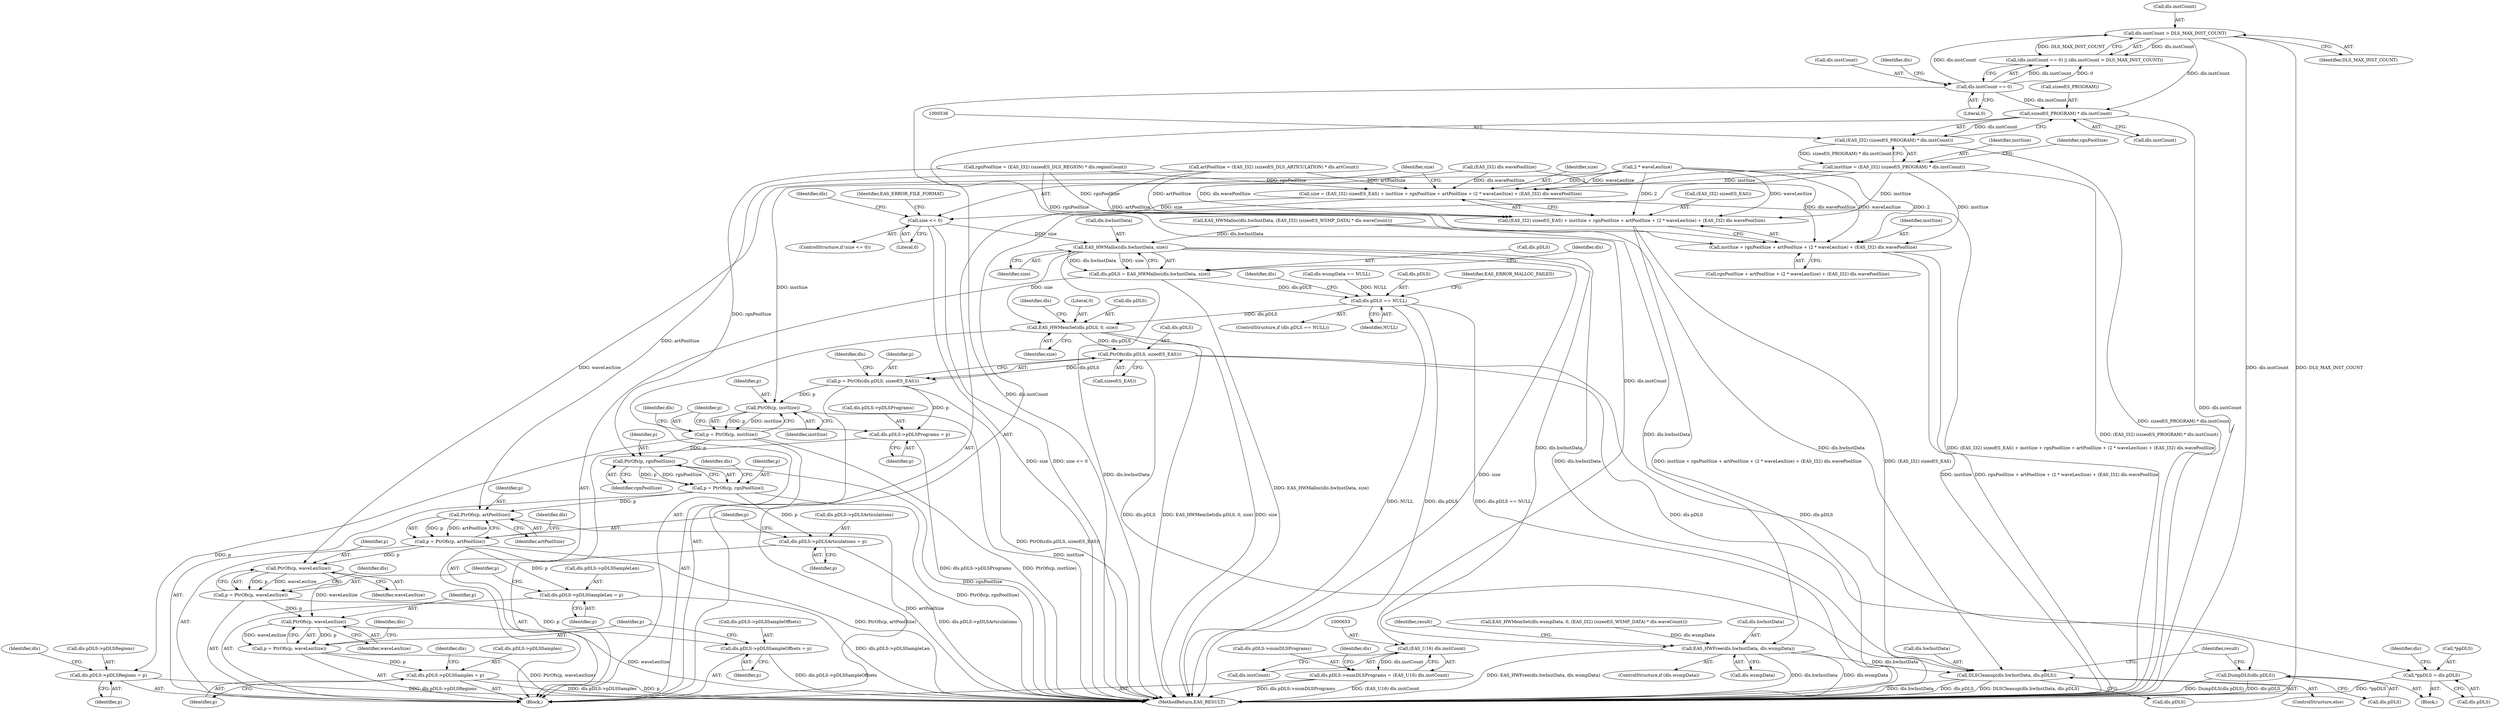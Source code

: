 digraph "0_Android_cadfb7a3c96d4fef06656cf37143e1b3e62cae86@API" {
"1000537" [label="(Call,sizeof(S_PROGRAM) * dls.instCount)"];
"1000524" [label="(Call,dls.instCount > DLS_MAX_INST_COUNT)"];
"1000519" [label="(Call,dls.instCount == 0)"];
"1000535" [label="(Call,(EAS_I32) (sizeof(S_PROGRAM) * dls.instCount))"];
"1000533" [label="(Call,instSize = (EAS_I32) (sizeof(S_PROGRAM) * dls.instCount))"];
"1000577" [label="(Call,size = (EAS_I32) sizeof(S_EAS) + instSize + rgnPoolSize + artPoolSize + (2 * waveLenSize) + (EAS_I32) dls.wavePoolSize)"];
"1000600" [label="(Call,size <= 0)"];
"1000610" [label="(Call,EAS_HWMalloc(dls.hwInstData, size))"];
"1000606" [label="(Call,dls.pDLS = EAS_HWMalloc(dls.hwInstData, size))"];
"1000616" [label="(Call,dls.pDLS == NULL)"];
"1000625" [label="(Call,EAS_HWMemSet(dls.pDLS, 0, size))"];
"1000640" [label="(Call,PtrOfs(dls.pDLS, sizeof(S_EAS)))"];
"1000638" [label="(Call,p = PtrOfs(dls.pDLS, sizeof(S_EAS)))"];
"1000657" [label="(Call,dls.pDLS->pDLSPrograms = p)"];
"1000666" [label="(Call,PtrOfs(p, instSize))"];
"1000664" [label="(Call,p = PtrOfs(p, instSize))"];
"1000669" [label="(Call,dls.pDLS->pDLSRegions = p)"];
"1000689" [label="(Call,PtrOfs(p, rgnPoolSize))"];
"1000687" [label="(Call,p = PtrOfs(p, rgnPoolSize))"];
"1000703" [label="(Call,dls.pDLS->pDLSArticulations = p)"];
"1000712" [label="(Call,PtrOfs(p, artPoolSize))"];
"1000710" [label="(Call,p = PtrOfs(p, artPoolSize))"];
"1000726" [label="(Call,dls.pDLS->pDLSSampleLen = p)"];
"1000735" [label="(Call,PtrOfs(p, waveLenSize))"];
"1000733" [label="(Call,p = PtrOfs(p, waveLenSize))"];
"1000738" [label="(Call,dls.pDLS->pDLSSampleOffsets = p)"];
"1000747" [label="(Call,PtrOfs(p, waveLenSize))"];
"1000745" [label="(Call,p = PtrOfs(p, waveLenSize))"];
"1000750" [label="(Call,dls.pDLS->pDLSSamples = p)"];
"1000817" [label="(Call,*ppDLS = dls.pDLS)"];
"1000823" [label="(Call,DumpDLS(dls.pDLS))"];
"1000828" [label="(Call,DLSCleanup(dls.hwInstData, dls.pDLS))"];
"1000805" [label="(Call,EAS_HWFree(dls.hwInstData, dls.wsmpData))"];
"1000579" [label="(Call,(EAS_I32) sizeof(S_EAS) + instSize + rgnPoolSize + artPoolSize + (2 * waveLenSize) + (EAS_I32) dls.wavePoolSize)"];
"1000584" [label="(Call,instSize + rgnPoolSize + artPoolSize + (2 * waveLenSize) + (EAS_I32) dls.wavePoolSize)"];
"1000652" [label="(Call,(EAS_U16) dls.instCount)"];
"1000646" [label="(Call,dls.pDLS->numDLSPrograms = (EAS_U16) dls.instCount)"];
"1000713" [label="(Identifier,p)"];
"1000615" [label="(ControlStructure,if (dls.pDLS == NULL))"];
"1000836" [label="(Identifier,result)"];
"1000749" [label="(Identifier,waveLenSize)"];
"1000689" [label="(Call,PtrOfs(p, rgnPoolSize))"];
"1000748" [label="(Identifier,p)"];
"1000611" [label="(Call,dls.hwInstData)"];
"1000599" [label="(ControlStructure,if (size <= 0))"];
"1000580" [label="(Call,(EAS_I32) sizeof(S_EAS))"];
"1000639" [label="(Identifier,p)"];
"1000669" [label="(Call,dls.pDLS->pDLSRegions = p)"];
"1000667" [label="(Identifier,p)"];
"1000704" [label="(Call,dls.pDLS->pDLSArticulations)"];
"1000594" [label="(Call,(EAS_I32) dls.wavePoolSize)"];
"1000712" [label="(Call,PtrOfs(p, artPoolSize))"];
"1000756" [label="(Identifier,p)"];
"1000747" [label="(Call,PtrOfs(p, waveLenSize))"];
"1000484" [label="(Block,)"];
"1000691" [label="(Identifier,rgnPoolSize)"];
"1000820" [label="(Call,dls.pDLS)"];
"1000666" [label="(Call,PtrOfs(p, instSize))"];
"1000537" [label="(Call,sizeof(S_PROGRAM) * dls.instCount)"];
"1000557" [label="(Call,artPoolSize = (EAS_I32) (sizeof(S_DLS_ARTICULATION) * dls.artCount))"];
"1000620" [label="(Identifier,NULL)"];
"1000668" [label="(Identifier,instSize)"];
"1000591" [label="(Call,2 * waveLenSize)"];
"1000823" [label="(Call,DumpDLS(dls.pDLS))"];
"1000829" [label="(Call,dls.hwInstData)"];
"1000630" [label="(Identifier,size)"];
"1000626" [label="(Call,dls.pDLS)"];
"1000460" [label="(Call,EAS_HWMemSet(dls.wsmpData, 0, (EAS_I32) (sizeof(S_WSMP_DATA) * dls.waveCount)))"];
"1000703" [label="(Call,dls.pDLS->pDLSArticulations = p)"];
"1000837" [label="(MethodReturn,EAS_RESULT)"];
"1000606" [label="(Call,dls.pDLS = EAS_HWMalloc(dls.hwInstData, size))"];
"1000610" [label="(Call,EAS_HWMalloc(dls.hwInstData, size))"];
"1000657" [label="(Call,dls.pDLS->pDLSPrograms = p)"];
"1000579" [label="(Call,(EAS_I32) sizeof(S_EAS) + instSize + rgnPoolSize + artPoolSize + (2 * waveLenSize) + (EAS_I32) dls.wavePoolSize)"];
"1000675" [label="(Identifier,p)"];
"1000737" [label="(Identifier,waveLenSize)"];
"1000710" [label="(Call,p = PtrOfs(p, artPoolSize))"];
"1000647" [label="(Call,dls.pDLS->numDLSPrograms)"];
"1000523" [label="(Literal,0)"];
"1000670" [label="(Call,dls.pDLS->pDLSRegions)"];
"1000711" [label="(Identifier,p)"];
"1000806" [label="(Call,dls.hwInstData)"];
"1000736" [label="(Identifier,p)"];
"1000649" [label="(Identifier,dls)"];
"1000534" [label="(Identifier,instSize)"];
"1000672" [label="(Identifier,dls)"];
"1000732" [label="(Identifier,p)"];
"1000524" [label="(Call,dls.instCount > DLS_MAX_INST_COUNT)"];
"1000814" [label="(Identifier,result)"];
"1000520" [label="(Call,dls.instCount)"];
"1000714" [label="(Identifier,artPoolSize)"];
"1000525" [label="(Call,dls.instCount)"];
"1000825" [label="(Identifier,dls)"];
"1000817" [label="(Call,*ppDLS = dls.pDLS)"];
"1000735" [label="(Call,PtrOfs(p, waveLenSize))"];
"1000538" [label="(Call,sizeof(S_PROGRAM))"];
"1000744" [label="(Identifier,p)"];
"1000644" [label="(Call,sizeof(S_EAS))"];
"1000601" [label="(Identifier,size)"];
"1000664" [label="(Call,p = PtrOfs(p, instSize))"];
"1000759" [label="(Identifier,dls)"];
"1000805" [label="(Call,EAS_HWFree(dls.hwInstData, dls.wsmpData))"];
"1000600" [label="(Call,size <= 0)"];
"1000627" [label="(Identifier,dls)"];
"1000451" [label="(Call,dls.wsmpData == NULL)"];
"1000652" [label="(Call,(EAS_U16) dls.instCount)"];
"1000741" [label="(Identifier,dls)"];
"1000614" [label="(Identifier,size)"];
"1000753" [label="(Identifier,dls)"];
"1000544" [label="(Identifier,rgnPoolSize)"];
"1000618" [label="(Identifier,dls)"];
"1000734" [label="(Identifier,p)"];
"1000543" [label="(Call,rgnPoolSize = (EAS_I32) (sizeof(S_DLS_REGION) * dls.regionCount))"];
"1000577" [label="(Call,size = (EAS_I32) sizeof(S_EAS) + instSize + rgnPoolSize + artPoolSize + (2 * waveLenSize) + (EAS_I32) dls.wavePoolSize)"];
"1000727" [label="(Call,dls.pDLS->pDLSSampleLen)"];
"1000746" [label="(Identifier,p)"];
"1000654" [label="(Call,dls.instCount)"];
"1000526" [label="(Identifier,dls)"];
"1000738" [label="(Call,dls.pDLS->pDLSSampleOffsets = p)"];
"1000586" [label="(Call,rgnPoolSize + artPoolSize + (2 * waveLenSize) + (EAS_I32) dls.wavePoolSize)"];
"1000535" [label="(Call,(EAS_I32) (sizeof(S_PROGRAM) * dls.instCount))"];
"1000801" [label="(ControlStructure,if (dls.wsmpData))"];
"1000695" [label="(Identifier,dls)"];
"1000688" [label="(Identifier,p)"];
"1000663" [label="(Identifier,p)"];
"1000816" [label="(Block,)"];
"1000658" [label="(Call,dls.pDLS->pDLSPrograms)"];
"1000585" [label="(Identifier,instSize)"];
"1000751" [label="(Call,dls.pDLS->pDLSSamples)"];
"1000690" [label="(Identifier,p)"];
"1000809" [label="(Call,dls.wsmpData)"];
"1000718" [label="(Identifier,dls)"];
"1000528" [label="(Identifier,DLS_MAX_INST_COUNT)"];
"1000602" [label="(Literal,0)"];
"1000827" [label="(ControlStructure,else)"];
"1000608" [label="(Identifier,dls)"];
"1000641" [label="(Call,dls.pDLS)"];
"1000745" [label="(Call,p = PtrOfs(p, waveLenSize))"];
"1000638" [label="(Call,p = PtrOfs(dls.pDLS, sizeof(S_EAS)))"];
"1000584" [label="(Call,instSize + rgnPoolSize + artPoolSize + (2 * waveLenSize) + (EAS_I32) dls.wavePoolSize)"];
"1000818" [label="(Call,*ppDLS)"];
"1000540" [label="(Call,dls.instCount)"];
"1000616" [label="(Call,dls.pDLS == NULL)"];
"1000578" [label="(Identifier,size)"];
"1000640" [label="(Call,PtrOfs(dls.pDLS, sizeof(S_EAS)))"];
"1000533" [label="(Call,instSize = (EAS_I32) (sizeof(S_PROGRAM) * dls.instCount))"];
"1000665" [label="(Identifier,p)"];
"1000625" [label="(Call,EAS_HWMemSet(dls.pDLS, 0, size))"];
"1000733" [label="(Call,p = PtrOfs(p, waveLenSize))"];
"1000438" [label="(Call,EAS_HWMalloc(dls.hwInstData, (EAS_I32) (sizeof(S_WSMP_DATA) * dls.waveCount)))"];
"1000726" [label="(Call,dls.pDLS->pDLSSampleLen = p)"];
"1000828" [label="(Call,DLSCleanup(dls.hwInstData, dls.pDLS))"];
"1000660" [label="(Identifier,dls)"];
"1000605" [label="(Identifier,EAS_ERROR_FILE_FORMAT)"];
"1000519" [label="(Call,dls.instCount == 0)"];
"1000634" [label="(Identifier,dls)"];
"1000518" [label="(Call,(dls.instCount == 0) || (dls.instCount > DLS_MAX_INST_COUNT))"];
"1000679" [label="(Identifier,dls)"];
"1000646" [label="(Call,dls.pDLS->numDLSPrograms = (EAS_U16) dls.instCount)"];
"1000607" [label="(Call,dls.pDLS)"];
"1000709" [label="(Identifier,p)"];
"1000687" [label="(Call,p = PtrOfs(p, rgnPoolSize))"];
"1000739" [label="(Call,dls.pDLS->pDLSSampleOffsets)"];
"1000617" [label="(Call,dls.pDLS)"];
"1000832" [label="(Call,dls.pDLS)"];
"1000624" [label="(Identifier,EAS_ERROR_MALLOC_FAILED)"];
"1000824" [label="(Call,dls.pDLS)"];
"1000629" [label="(Literal,0)"];
"1000750" [label="(Call,dls.pDLS->pDLSSamples = p)"];
"1000537" -> "1000535"  [label="AST: "];
"1000537" -> "1000540"  [label="CFG: "];
"1000538" -> "1000537"  [label="AST: "];
"1000540" -> "1000537"  [label="AST: "];
"1000535" -> "1000537"  [label="CFG: "];
"1000537" -> "1000837"  [label="DDG: dls.instCount"];
"1000537" -> "1000535"  [label="DDG: dls.instCount"];
"1000524" -> "1000537"  [label="DDG: dls.instCount"];
"1000519" -> "1000537"  [label="DDG: dls.instCount"];
"1000537" -> "1000652"  [label="DDG: dls.instCount"];
"1000524" -> "1000518"  [label="AST: "];
"1000524" -> "1000528"  [label="CFG: "];
"1000525" -> "1000524"  [label="AST: "];
"1000528" -> "1000524"  [label="AST: "];
"1000518" -> "1000524"  [label="CFG: "];
"1000524" -> "1000837"  [label="DDG: dls.instCount"];
"1000524" -> "1000837"  [label="DDG: DLS_MAX_INST_COUNT"];
"1000524" -> "1000518"  [label="DDG: dls.instCount"];
"1000524" -> "1000518"  [label="DDG: DLS_MAX_INST_COUNT"];
"1000519" -> "1000524"  [label="DDG: dls.instCount"];
"1000519" -> "1000518"  [label="AST: "];
"1000519" -> "1000523"  [label="CFG: "];
"1000520" -> "1000519"  [label="AST: "];
"1000523" -> "1000519"  [label="AST: "];
"1000526" -> "1000519"  [label="CFG: "];
"1000518" -> "1000519"  [label="CFG: "];
"1000519" -> "1000837"  [label="DDG: dls.instCount"];
"1000519" -> "1000518"  [label="DDG: dls.instCount"];
"1000519" -> "1000518"  [label="DDG: 0"];
"1000535" -> "1000533"  [label="AST: "];
"1000536" -> "1000535"  [label="AST: "];
"1000533" -> "1000535"  [label="CFG: "];
"1000535" -> "1000837"  [label="DDG: sizeof(S_PROGRAM) * dls.instCount"];
"1000535" -> "1000533"  [label="DDG: sizeof(S_PROGRAM) * dls.instCount"];
"1000533" -> "1000484"  [label="AST: "];
"1000534" -> "1000533"  [label="AST: "];
"1000544" -> "1000533"  [label="CFG: "];
"1000533" -> "1000837"  [label="DDG: (EAS_I32) (sizeof(S_PROGRAM) * dls.instCount)"];
"1000533" -> "1000577"  [label="DDG: instSize"];
"1000533" -> "1000579"  [label="DDG: instSize"];
"1000533" -> "1000584"  [label="DDG: instSize"];
"1000533" -> "1000666"  [label="DDG: instSize"];
"1000577" -> "1000484"  [label="AST: "];
"1000577" -> "1000579"  [label="CFG: "];
"1000578" -> "1000577"  [label="AST: "];
"1000579" -> "1000577"  [label="AST: "];
"1000601" -> "1000577"  [label="CFG: "];
"1000577" -> "1000837"  [label="DDG: (EAS_I32) sizeof(S_EAS) + instSize + rgnPoolSize + artPoolSize + (2 * waveLenSize) + (EAS_I32) dls.wavePoolSize"];
"1000543" -> "1000577"  [label="DDG: rgnPoolSize"];
"1000557" -> "1000577"  [label="DDG: artPoolSize"];
"1000591" -> "1000577"  [label="DDG: 2"];
"1000591" -> "1000577"  [label="DDG: waveLenSize"];
"1000594" -> "1000577"  [label="DDG: dls.wavePoolSize"];
"1000577" -> "1000600"  [label="DDG: size"];
"1000600" -> "1000599"  [label="AST: "];
"1000600" -> "1000602"  [label="CFG: "];
"1000601" -> "1000600"  [label="AST: "];
"1000602" -> "1000600"  [label="AST: "];
"1000605" -> "1000600"  [label="CFG: "];
"1000608" -> "1000600"  [label="CFG: "];
"1000600" -> "1000837"  [label="DDG: size <= 0"];
"1000600" -> "1000837"  [label="DDG: size"];
"1000600" -> "1000610"  [label="DDG: size"];
"1000610" -> "1000606"  [label="AST: "];
"1000610" -> "1000614"  [label="CFG: "];
"1000611" -> "1000610"  [label="AST: "];
"1000614" -> "1000610"  [label="AST: "];
"1000606" -> "1000610"  [label="CFG: "];
"1000610" -> "1000837"  [label="DDG: size"];
"1000610" -> "1000837"  [label="DDG: dls.hwInstData"];
"1000610" -> "1000606"  [label="DDG: dls.hwInstData"];
"1000610" -> "1000606"  [label="DDG: size"];
"1000438" -> "1000610"  [label="DDG: dls.hwInstData"];
"1000610" -> "1000625"  [label="DDG: size"];
"1000610" -> "1000805"  [label="DDG: dls.hwInstData"];
"1000610" -> "1000828"  [label="DDG: dls.hwInstData"];
"1000606" -> "1000484"  [label="AST: "];
"1000607" -> "1000606"  [label="AST: "];
"1000618" -> "1000606"  [label="CFG: "];
"1000606" -> "1000837"  [label="DDG: EAS_HWMalloc(dls.hwInstData, size)"];
"1000606" -> "1000616"  [label="DDG: dls.pDLS"];
"1000616" -> "1000615"  [label="AST: "];
"1000616" -> "1000620"  [label="CFG: "];
"1000617" -> "1000616"  [label="AST: "];
"1000620" -> "1000616"  [label="AST: "];
"1000624" -> "1000616"  [label="CFG: "];
"1000627" -> "1000616"  [label="CFG: "];
"1000616" -> "1000837"  [label="DDG: dls.pDLS"];
"1000616" -> "1000837"  [label="DDG: dls.pDLS == NULL"];
"1000616" -> "1000837"  [label="DDG: NULL"];
"1000451" -> "1000616"  [label="DDG: NULL"];
"1000616" -> "1000625"  [label="DDG: dls.pDLS"];
"1000625" -> "1000484"  [label="AST: "];
"1000625" -> "1000630"  [label="CFG: "];
"1000626" -> "1000625"  [label="AST: "];
"1000629" -> "1000625"  [label="AST: "];
"1000630" -> "1000625"  [label="AST: "];
"1000634" -> "1000625"  [label="CFG: "];
"1000625" -> "1000837"  [label="DDG: size"];
"1000625" -> "1000837"  [label="DDG: EAS_HWMemSet(dls.pDLS, 0, size)"];
"1000625" -> "1000640"  [label="DDG: dls.pDLS"];
"1000640" -> "1000638"  [label="AST: "];
"1000640" -> "1000644"  [label="CFG: "];
"1000641" -> "1000640"  [label="AST: "];
"1000644" -> "1000640"  [label="AST: "];
"1000638" -> "1000640"  [label="CFG: "];
"1000640" -> "1000638"  [label="DDG: dls.pDLS"];
"1000640" -> "1000817"  [label="DDG: dls.pDLS"];
"1000640" -> "1000823"  [label="DDG: dls.pDLS"];
"1000640" -> "1000828"  [label="DDG: dls.pDLS"];
"1000638" -> "1000484"  [label="AST: "];
"1000639" -> "1000638"  [label="AST: "];
"1000649" -> "1000638"  [label="CFG: "];
"1000638" -> "1000837"  [label="DDG: PtrOfs(dls.pDLS, sizeof(S_EAS))"];
"1000638" -> "1000657"  [label="DDG: p"];
"1000638" -> "1000666"  [label="DDG: p"];
"1000657" -> "1000484"  [label="AST: "];
"1000657" -> "1000663"  [label="CFG: "];
"1000658" -> "1000657"  [label="AST: "];
"1000663" -> "1000657"  [label="AST: "];
"1000665" -> "1000657"  [label="CFG: "];
"1000657" -> "1000837"  [label="DDG: dls.pDLS->pDLSPrograms"];
"1000666" -> "1000664"  [label="AST: "];
"1000666" -> "1000668"  [label="CFG: "];
"1000667" -> "1000666"  [label="AST: "];
"1000668" -> "1000666"  [label="AST: "];
"1000664" -> "1000666"  [label="CFG: "];
"1000666" -> "1000837"  [label="DDG: instSize"];
"1000666" -> "1000664"  [label="DDG: p"];
"1000666" -> "1000664"  [label="DDG: instSize"];
"1000664" -> "1000484"  [label="AST: "];
"1000665" -> "1000664"  [label="AST: "];
"1000672" -> "1000664"  [label="CFG: "];
"1000664" -> "1000837"  [label="DDG: PtrOfs(p, instSize)"];
"1000664" -> "1000669"  [label="DDG: p"];
"1000664" -> "1000689"  [label="DDG: p"];
"1000669" -> "1000484"  [label="AST: "];
"1000669" -> "1000675"  [label="CFG: "];
"1000670" -> "1000669"  [label="AST: "];
"1000675" -> "1000669"  [label="AST: "];
"1000679" -> "1000669"  [label="CFG: "];
"1000669" -> "1000837"  [label="DDG: dls.pDLS->pDLSRegions"];
"1000689" -> "1000687"  [label="AST: "];
"1000689" -> "1000691"  [label="CFG: "];
"1000690" -> "1000689"  [label="AST: "];
"1000691" -> "1000689"  [label="AST: "];
"1000687" -> "1000689"  [label="CFG: "];
"1000689" -> "1000837"  [label="DDG: rgnPoolSize"];
"1000689" -> "1000687"  [label="DDG: p"];
"1000689" -> "1000687"  [label="DDG: rgnPoolSize"];
"1000543" -> "1000689"  [label="DDG: rgnPoolSize"];
"1000687" -> "1000484"  [label="AST: "];
"1000688" -> "1000687"  [label="AST: "];
"1000695" -> "1000687"  [label="CFG: "];
"1000687" -> "1000837"  [label="DDG: PtrOfs(p, rgnPoolSize)"];
"1000687" -> "1000703"  [label="DDG: p"];
"1000687" -> "1000712"  [label="DDG: p"];
"1000703" -> "1000484"  [label="AST: "];
"1000703" -> "1000709"  [label="CFG: "];
"1000704" -> "1000703"  [label="AST: "];
"1000709" -> "1000703"  [label="AST: "];
"1000711" -> "1000703"  [label="CFG: "];
"1000703" -> "1000837"  [label="DDG: dls.pDLS->pDLSArticulations"];
"1000712" -> "1000710"  [label="AST: "];
"1000712" -> "1000714"  [label="CFG: "];
"1000713" -> "1000712"  [label="AST: "];
"1000714" -> "1000712"  [label="AST: "];
"1000710" -> "1000712"  [label="CFG: "];
"1000712" -> "1000837"  [label="DDG: artPoolSize"];
"1000712" -> "1000710"  [label="DDG: p"];
"1000712" -> "1000710"  [label="DDG: artPoolSize"];
"1000557" -> "1000712"  [label="DDG: artPoolSize"];
"1000710" -> "1000484"  [label="AST: "];
"1000711" -> "1000710"  [label="AST: "];
"1000718" -> "1000710"  [label="CFG: "];
"1000710" -> "1000837"  [label="DDG: PtrOfs(p, artPoolSize)"];
"1000710" -> "1000726"  [label="DDG: p"];
"1000710" -> "1000735"  [label="DDG: p"];
"1000726" -> "1000484"  [label="AST: "];
"1000726" -> "1000732"  [label="CFG: "];
"1000727" -> "1000726"  [label="AST: "];
"1000732" -> "1000726"  [label="AST: "];
"1000734" -> "1000726"  [label="CFG: "];
"1000726" -> "1000837"  [label="DDG: dls.pDLS->pDLSSampleLen"];
"1000735" -> "1000733"  [label="AST: "];
"1000735" -> "1000737"  [label="CFG: "];
"1000736" -> "1000735"  [label="AST: "];
"1000737" -> "1000735"  [label="AST: "];
"1000733" -> "1000735"  [label="CFG: "];
"1000735" -> "1000733"  [label="DDG: p"];
"1000735" -> "1000733"  [label="DDG: waveLenSize"];
"1000591" -> "1000735"  [label="DDG: waveLenSize"];
"1000735" -> "1000747"  [label="DDG: waveLenSize"];
"1000733" -> "1000484"  [label="AST: "];
"1000734" -> "1000733"  [label="AST: "];
"1000741" -> "1000733"  [label="CFG: "];
"1000733" -> "1000738"  [label="DDG: p"];
"1000733" -> "1000747"  [label="DDG: p"];
"1000738" -> "1000484"  [label="AST: "];
"1000738" -> "1000744"  [label="CFG: "];
"1000739" -> "1000738"  [label="AST: "];
"1000744" -> "1000738"  [label="AST: "];
"1000746" -> "1000738"  [label="CFG: "];
"1000738" -> "1000837"  [label="DDG: dls.pDLS->pDLSSampleOffsets"];
"1000747" -> "1000745"  [label="AST: "];
"1000747" -> "1000749"  [label="CFG: "];
"1000748" -> "1000747"  [label="AST: "];
"1000749" -> "1000747"  [label="AST: "];
"1000745" -> "1000747"  [label="CFG: "];
"1000747" -> "1000837"  [label="DDG: waveLenSize"];
"1000747" -> "1000745"  [label="DDG: p"];
"1000747" -> "1000745"  [label="DDG: waveLenSize"];
"1000745" -> "1000484"  [label="AST: "];
"1000746" -> "1000745"  [label="AST: "];
"1000753" -> "1000745"  [label="CFG: "];
"1000745" -> "1000837"  [label="DDG: PtrOfs(p, waveLenSize)"];
"1000745" -> "1000750"  [label="DDG: p"];
"1000750" -> "1000484"  [label="AST: "];
"1000750" -> "1000756"  [label="CFG: "];
"1000751" -> "1000750"  [label="AST: "];
"1000756" -> "1000750"  [label="AST: "];
"1000759" -> "1000750"  [label="CFG: "];
"1000750" -> "1000837"  [label="DDG: dls.pDLS->pDLSSamples"];
"1000750" -> "1000837"  [label="DDG: p"];
"1000817" -> "1000816"  [label="AST: "];
"1000817" -> "1000820"  [label="CFG: "];
"1000818" -> "1000817"  [label="AST: "];
"1000820" -> "1000817"  [label="AST: "];
"1000825" -> "1000817"  [label="CFG: "];
"1000817" -> "1000837"  [label="DDG: *ppDLS"];
"1000823" -> "1000816"  [label="AST: "];
"1000823" -> "1000824"  [label="CFG: "];
"1000824" -> "1000823"  [label="AST: "];
"1000836" -> "1000823"  [label="CFG: "];
"1000823" -> "1000837"  [label="DDG: dls.pDLS"];
"1000823" -> "1000837"  [label="DDG: DumpDLS(dls.pDLS)"];
"1000828" -> "1000827"  [label="AST: "];
"1000828" -> "1000832"  [label="CFG: "];
"1000829" -> "1000828"  [label="AST: "];
"1000832" -> "1000828"  [label="AST: "];
"1000836" -> "1000828"  [label="CFG: "];
"1000828" -> "1000837"  [label="DDG: dls.hwInstData"];
"1000828" -> "1000837"  [label="DDG: dls.pDLS"];
"1000828" -> "1000837"  [label="DDG: DLSCleanup(dls.hwInstData, dls.pDLS)"];
"1000805" -> "1000828"  [label="DDG: dls.hwInstData"];
"1000438" -> "1000828"  [label="DDG: dls.hwInstData"];
"1000805" -> "1000801"  [label="AST: "];
"1000805" -> "1000809"  [label="CFG: "];
"1000806" -> "1000805"  [label="AST: "];
"1000809" -> "1000805"  [label="AST: "];
"1000814" -> "1000805"  [label="CFG: "];
"1000805" -> "1000837"  [label="DDG: EAS_HWFree(dls.hwInstData, dls.wsmpData)"];
"1000805" -> "1000837"  [label="DDG: dls.hwInstData"];
"1000805" -> "1000837"  [label="DDG: dls.wsmpData"];
"1000438" -> "1000805"  [label="DDG: dls.hwInstData"];
"1000460" -> "1000805"  [label="DDG: dls.wsmpData"];
"1000579" -> "1000584"  [label="CFG: "];
"1000580" -> "1000579"  [label="AST: "];
"1000584" -> "1000579"  [label="AST: "];
"1000579" -> "1000837"  [label="DDG: (EAS_I32) sizeof(S_EAS)"];
"1000579" -> "1000837"  [label="DDG: instSize + rgnPoolSize + artPoolSize + (2 * waveLenSize) + (EAS_I32) dls.wavePoolSize"];
"1000543" -> "1000579"  [label="DDG: rgnPoolSize"];
"1000557" -> "1000579"  [label="DDG: artPoolSize"];
"1000591" -> "1000579"  [label="DDG: 2"];
"1000591" -> "1000579"  [label="DDG: waveLenSize"];
"1000594" -> "1000579"  [label="DDG: dls.wavePoolSize"];
"1000584" -> "1000586"  [label="CFG: "];
"1000585" -> "1000584"  [label="AST: "];
"1000586" -> "1000584"  [label="AST: "];
"1000584" -> "1000837"  [label="DDG: rgnPoolSize + artPoolSize + (2 * waveLenSize) + (EAS_I32) dls.wavePoolSize"];
"1000584" -> "1000837"  [label="DDG: instSize"];
"1000543" -> "1000584"  [label="DDG: rgnPoolSize"];
"1000557" -> "1000584"  [label="DDG: artPoolSize"];
"1000591" -> "1000584"  [label="DDG: 2"];
"1000591" -> "1000584"  [label="DDG: waveLenSize"];
"1000594" -> "1000584"  [label="DDG: dls.wavePoolSize"];
"1000652" -> "1000646"  [label="AST: "];
"1000652" -> "1000654"  [label="CFG: "];
"1000653" -> "1000652"  [label="AST: "];
"1000654" -> "1000652"  [label="AST: "];
"1000646" -> "1000652"  [label="CFG: "];
"1000652" -> "1000646"  [label="DDG: dls.instCount"];
"1000646" -> "1000484"  [label="AST: "];
"1000647" -> "1000646"  [label="AST: "];
"1000660" -> "1000646"  [label="CFG: "];
"1000646" -> "1000837"  [label="DDG: dls.pDLS->numDLSPrograms"];
"1000646" -> "1000837"  [label="DDG: (EAS_U16) dls.instCount"];
}
